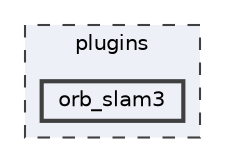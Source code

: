 digraph "/home/friedel/devel/ILLIXR/plugins/orb_slam3"
{
 // LATEX_PDF_SIZE
  bgcolor="transparent";
  edge [fontname=Helvetica,fontsize=10,labelfontname=Helvetica,labelfontsize=10];
  node [fontname=Helvetica,fontsize=10,shape=box,height=0.2,width=0.4];
  compound=true
  subgraph clusterdir_38c8d24aef3972a7f87b834274e76e31 {
    graph [ bgcolor="#edf0f7", pencolor="grey25", label="plugins", fontname=Helvetica,fontsize=10 style="filled,dashed", URL="dir_38c8d24aef3972a7f87b834274e76e31.html",tooltip=""]
  dir_3700b388a99a8eff75ef1317140c4d4b [label="orb_slam3", fillcolor="#edf0f7", color="grey25", style="filled,bold", URL="dir_3700b388a99a8eff75ef1317140c4d4b.html",tooltip=""];
  }
}
